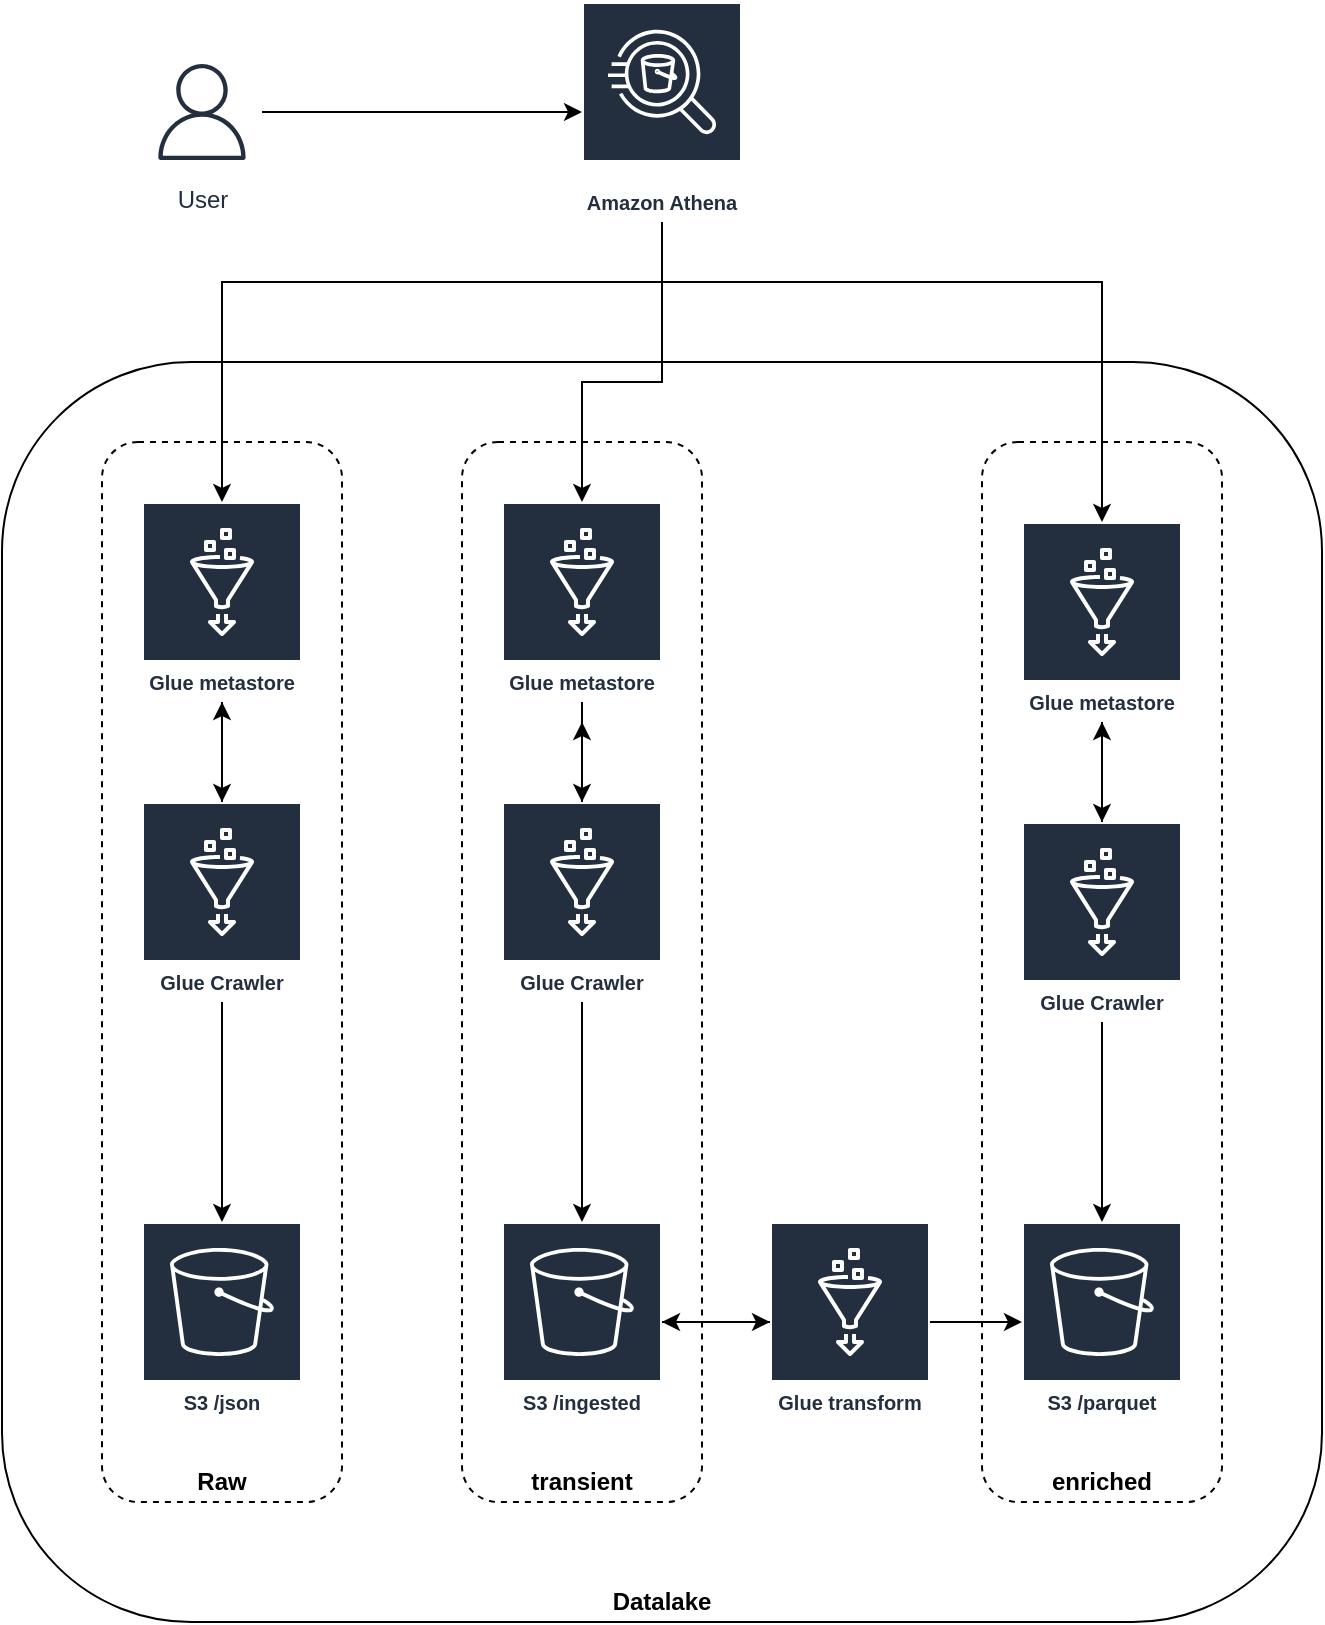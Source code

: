 <mxfile version="13.0.9" type="google"><diagram id="HUqpgRxd0LWYmvHTJ9Sm" name="Page-1"><mxGraphModel dx="1188" dy="1770" grid="1" gridSize="10" guides="1" tooltips="1" connect="1" arrows="1" fold="1" page="1" pageScale="1" pageWidth="827" pageHeight="1169" math="0" shadow="0"><root><mxCell id="0"/><mxCell id="1" parent="0"/><mxCell id="z9tghUW8IrBbFQX1EZ18-33" value="" style="rounded=1;whiteSpace=wrap;html=1;" vertex="1" parent="1"><mxGeometry x="30" y="-100" width="660" height="630" as="geometry"/></mxCell><mxCell id="z9tghUW8IrBbFQX1EZ18-32" value="&lt;span style=&quot;color: rgba(0 , 0 , 0 , 0) ; font-family: monospace ; font-size: 0px&quot;&gt;%3CmxGraphModel%3E%3Croot%3E%3CmxCell%20id%3D%220%22%2F%3E%3CmxCell%20id%3D%221%22%20parent%3D%220%22%2F%3E%3CmxCell%20id%3D%222%22%20value%3D%22%26lt%3Bb%26gt%3BRaw%26lt%3B%2Fb%26gt%3B%22%20style%3D%22text%3Bhtml%3D1%3BstrokeColor%3Dnone%3BfillColor%3Dnone%3Balign%3Dcenter%3BverticalAlign%3Dmiddle%3BwhiteSpace%3Dwrap%3Brounded%3D0%3B%22%20vertex%3D%221%22%20parent%3D%221%22%3E%3CmxGeometry%20x%3D%22120%22%20y%3D%22450%22%20width%3D%2240%22%20height%3D%2220%22%20as%3D%22geometry%22%2F%3E%3C%2FmxCell%3E%3C%2Froot%3E%3C%2FmxGraphModel%3E&lt;/span&gt;" style="rounded=1;whiteSpace=wrap;html=1;dashed=1;" vertex="1" parent="1"><mxGeometry x="520" y="-60" width="120" height="530" as="geometry"/></mxCell><mxCell id="z9tghUW8IrBbFQX1EZ18-31" value="" style="rounded=1;whiteSpace=wrap;html=1;dashed=1;" vertex="1" parent="1"><mxGeometry x="260" y="-60" width="120" height="530" as="geometry"/></mxCell><mxCell id="z9tghUW8IrBbFQX1EZ18-28" value="" style="rounded=1;whiteSpace=wrap;html=1;dashed=1;" vertex="1" parent="1"><mxGeometry x="80" y="-60" width="120" height="530" as="geometry"/></mxCell><mxCell id="z9tghUW8IrBbFQX1EZ18-1" value="S3 /json" style="outlineConnect=0;fontColor=#232F3E;gradientColor=none;strokeColor=#ffffff;fillColor=#232F3E;dashed=0;verticalLabelPosition=middle;verticalAlign=bottom;align=center;html=1;whiteSpace=wrap;fontSize=10;fontStyle=1;spacing=3;shape=mxgraph.aws4.productIcon;prIcon=mxgraph.aws4.s3;" vertex="1" parent="1"><mxGeometry x="100" y="330" width="80" height="100" as="geometry"/></mxCell><mxCell id="z9tghUW8IrBbFQX1EZ18-10" style="edgeStyle=orthogonalEdgeStyle;rounded=0;orthogonalLoop=1;jettySize=auto;html=1;" edge="1" parent="1" source="z9tghUW8IrBbFQX1EZ18-2" target="z9tghUW8IrBbFQX1EZ18-8"><mxGeometry relative="1" as="geometry"><Array as="points"><mxPoint x="440" y="380"/><mxPoint x="440" y="380"/></Array></mxGeometry></mxCell><mxCell id="z9tghUW8IrBbFQX1EZ18-2" value="S3 /ingested" style="outlineConnect=0;fontColor=#232F3E;gradientColor=none;strokeColor=#ffffff;fillColor=#232F3E;dashed=0;verticalLabelPosition=middle;verticalAlign=bottom;align=center;html=1;whiteSpace=wrap;fontSize=10;fontStyle=1;spacing=3;shape=mxgraph.aws4.productIcon;prIcon=mxgraph.aws4.s3;" vertex="1" parent="1"><mxGeometry x="280" y="330" width="80" height="100" as="geometry"/></mxCell><mxCell id="z9tghUW8IrBbFQX1EZ18-3" value="S3 /parquet" style="outlineConnect=0;fontColor=#232F3E;gradientColor=none;strokeColor=#ffffff;fillColor=#232F3E;dashed=0;verticalLabelPosition=middle;verticalAlign=bottom;align=center;html=1;whiteSpace=wrap;fontSize=10;fontStyle=1;spacing=3;shape=mxgraph.aws4.productIcon;prIcon=mxgraph.aws4.s3;" vertex="1" parent="1"><mxGeometry x="540" y="330" width="80" height="100" as="geometry"/></mxCell><mxCell id="z9tghUW8IrBbFQX1EZ18-6" style="edgeStyle=orthogonalEdgeStyle;rounded=0;orthogonalLoop=1;jettySize=auto;html=1;" edge="1" parent="1" source="z9tghUW8IrBbFQX1EZ18-4" target="z9tghUW8IrBbFQX1EZ18-1"><mxGeometry relative="1" as="geometry"/></mxCell><mxCell id="z9tghUW8IrBbFQX1EZ18-23" style="edgeStyle=orthogonalEdgeStyle;rounded=0;orthogonalLoop=1;jettySize=auto;html=1;" edge="1" parent="1" source="z9tghUW8IrBbFQX1EZ18-4" target="z9tghUW8IrBbFQX1EZ18-13"><mxGeometry relative="1" as="geometry"/></mxCell><mxCell id="z9tghUW8IrBbFQX1EZ18-4" value="Glue Crawler" style="outlineConnect=0;fontColor=#232F3E;gradientColor=none;strokeColor=#ffffff;fillColor=#232F3E;dashed=0;verticalLabelPosition=middle;verticalAlign=bottom;align=center;html=1;whiteSpace=wrap;fontSize=10;fontStyle=1;spacing=3;shape=mxgraph.aws4.productIcon;prIcon=mxgraph.aws4.glue;" vertex="1" parent="1"><mxGeometry x="100" y="120" width="80" height="100" as="geometry"/></mxCell><mxCell id="z9tghUW8IrBbFQX1EZ18-7" style="edgeStyle=orthogonalEdgeStyle;rounded=0;orthogonalLoop=1;jettySize=auto;html=1;" edge="1" parent="1" source="z9tghUW8IrBbFQX1EZ18-5" target="z9tghUW8IrBbFQX1EZ18-2"><mxGeometry relative="1" as="geometry"/></mxCell><mxCell id="z9tghUW8IrBbFQX1EZ18-25" style="edgeStyle=orthogonalEdgeStyle;rounded=0;orthogonalLoop=1;jettySize=auto;html=1;" edge="1" parent="1" source="z9tghUW8IrBbFQX1EZ18-5"><mxGeometry relative="1" as="geometry"><mxPoint x="320" y="80" as="targetPoint"/></mxGeometry></mxCell><mxCell id="z9tghUW8IrBbFQX1EZ18-5" value="Glue Crawler" style="outlineConnect=0;fontColor=#232F3E;gradientColor=none;strokeColor=#ffffff;fillColor=#232F3E;dashed=0;verticalLabelPosition=middle;verticalAlign=bottom;align=center;html=1;whiteSpace=wrap;fontSize=10;fontStyle=1;spacing=3;shape=mxgraph.aws4.productIcon;prIcon=mxgraph.aws4.glue;" vertex="1" parent="1"><mxGeometry x="280" y="120" width="80" height="100" as="geometry"/></mxCell><mxCell id="z9tghUW8IrBbFQX1EZ18-9" style="edgeStyle=orthogonalEdgeStyle;rounded=0;orthogonalLoop=1;jettySize=auto;html=1;" edge="1" parent="1" source="z9tghUW8IrBbFQX1EZ18-8" target="z9tghUW8IrBbFQX1EZ18-3"><mxGeometry relative="1" as="geometry"/></mxCell><mxCell id="z9tghUW8IrBbFQX1EZ18-11" style="edgeStyle=orthogonalEdgeStyle;rounded=0;orthogonalLoop=1;jettySize=auto;html=1;" edge="1" parent="1" source="z9tghUW8IrBbFQX1EZ18-8" target="z9tghUW8IrBbFQX1EZ18-2"><mxGeometry relative="1" as="geometry"><Array as="points"><mxPoint x="440" y="380"/><mxPoint x="440" y="380"/></Array></mxGeometry></mxCell><mxCell id="z9tghUW8IrBbFQX1EZ18-8" value="Glue transform" style="outlineConnect=0;fontColor=#232F3E;gradientColor=none;strokeColor=#ffffff;fillColor=#232F3E;dashed=0;verticalLabelPosition=middle;verticalAlign=bottom;align=center;html=1;whiteSpace=wrap;fontSize=10;fontStyle=1;spacing=3;shape=mxgraph.aws4.productIcon;prIcon=mxgraph.aws4.glue;" vertex="1" parent="1"><mxGeometry x="414" y="330" width="80" height="100" as="geometry"/></mxCell><mxCell id="z9tghUW8IrBbFQX1EZ18-17" style="edgeStyle=orthogonalEdgeStyle;rounded=0;orthogonalLoop=1;jettySize=auto;html=1;" edge="1" parent="1" source="z9tghUW8IrBbFQX1EZ18-12" target="z9tghUW8IrBbFQX1EZ18-13"><mxGeometry relative="1" as="geometry"><Array as="points"><mxPoint x="360" y="-140"/><mxPoint x="140" y="-140"/></Array></mxGeometry></mxCell><mxCell id="z9tghUW8IrBbFQX1EZ18-18" style="edgeStyle=orthogonalEdgeStyle;rounded=0;orthogonalLoop=1;jettySize=auto;html=1;" edge="1" parent="1" source="z9tghUW8IrBbFQX1EZ18-12" target="z9tghUW8IrBbFQX1EZ18-14"><mxGeometry relative="1" as="geometry"><Array as="points"><mxPoint x="360" y="-90"/><mxPoint x="320" y="-90"/></Array></mxGeometry></mxCell><mxCell id="z9tghUW8IrBbFQX1EZ18-19" style="edgeStyle=orthogonalEdgeStyle;rounded=0;orthogonalLoop=1;jettySize=auto;html=1;" edge="1" parent="1" source="z9tghUW8IrBbFQX1EZ18-12" target="z9tghUW8IrBbFQX1EZ18-16"><mxGeometry relative="1" as="geometry"><Array as="points"><mxPoint x="360" y="-140"/><mxPoint x="580" y="-140"/></Array></mxGeometry></mxCell><mxCell id="z9tghUW8IrBbFQX1EZ18-12" value="Amazon Athena" style="outlineConnect=0;fontColor=#232F3E;gradientColor=none;strokeColor=#ffffff;fillColor=#232F3E;dashed=0;verticalLabelPosition=middle;verticalAlign=bottom;align=center;html=1;whiteSpace=wrap;fontSize=10;fontStyle=1;spacing=3;shape=mxgraph.aws4.productIcon;prIcon=mxgraph.aws4.athena;" vertex="1" parent="1"><mxGeometry x="320" y="-280" width="80" height="110" as="geometry"/></mxCell><mxCell id="z9tghUW8IrBbFQX1EZ18-21" style="edgeStyle=orthogonalEdgeStyle;rounded=0;orthogonalLoop=1;jettySize=auto;html=1;" edge="1" parent="1" source="z9tghUW8IrBbFQX1EZ18-13" target="z9tghUW8IrBbFQX1EZ18-4"><mxGeometry relative="1" as="geometry"/></mxCell><mxCell id="z9tghUW8IrBbFQX1EZ18-13" value="Glue metastore" style="outlineConnect=0;fontColor=#232F3E;gradientColor=none;strokeColor=#ffffff;fillColor=#232F3E;dashed=0;verticalLabelPosition=middle;verticalAlign=bottom;align=center;html=1;whiteSpace=wrap;fontSize=10;fontStyle=1;spacing=3;shape=mxgraph.aws4.productIcon;prIcon=mxgraph.aws4.glue;" vertex="1" parent="1"><mxGeometry x="100" y="-30" width="80" height="100" as="geometry"/></mxCell><mxCell id="z9tghUW8IrBbFQX1EZ18-20" style="edgeStyle=orthogonalEdgeStyle;rounded=0;orthogonalLoop=1;jettySize=auto;html=1;" edge="1" parent="1" source="z9tghUW8IrBbFQX1EZ18-14" target="z9tghUW8IrBbFQX1EZ18-5"><mxGeometry relative="1" as="geometry"/></mxCell><mxCell id="z9tghUW8IrBbFQX1EZ18-14" value="Glue metastore" style="outlineConnect=0;fontColor=#232F3E;gradientColor=none;strokeColor=#ffffff;fillColor=#232F3E;dashed=0;verticalLabelPosition=middle;verticalAlign=bottom;align=center;html=1;whiteSpace=wrap;fontSize=10;fontStyle=1;spacing=3;shape=mxgraph.aws4.productIcon;prIcon=mxgraph.aws4.glue;" vertex="1" parent="1"><mxGeometry x="280" y="-30" width="80" height="100" as="geometry"/></mxCell><mxCell id="z9tghUW8IrBbFQX1EZ18-24" style="edgeStyle=orthogonalEdgeStyle;rounded=0;orthogonalLoop=1;jettySize=auto;html=1;" edge="1" parent="1" source="z9tghUW8IrBbFQX1EZ18-15" target="z9tghUW8IrBbFQX1EZ18-16"><mxGeometry relative="1" as="geometry"/></mxCell><mxCell id="z9tghUW8IrBbFQX1EZ18-27" style="edgeStyle=orthogonalEdgeStyle;rounded=0;orthogonalLoop=1;jettySize=auto;html=1;" edge="1" parent="1" source="z9tghUW8IrBbFQX1EZ18-15" target="z9tghUW8IrBbFQX1EZ18-3"><mxGeometry relative="1" as="geometry"/></mxCell><mxCell id="z9tghUW8IrBbFQX1EZ18-15" value="Glue Crawler" style="outlineConnect=0;fontColor=#232F3E;gradientColor=none;strokeColor=#ffffff;fillColor=#232F3E;dashed=0;verticalLabelPosition=middle;verticalAlign=bottom;align=center;html=1;whiteSpace=wrap;fontSize=10;fontStyle=1;spacing=3;shape=mxgraph.aws4.productIcon;prIcon=mxgraph.aws4.glue;" vertex="1" parent="1"><mxGeometry x="540" y="130" width="80" height="100" as="geometry"/></mxCell><mxCell id="z9tghUW8IrBbFQX1EZ18-22" style="edgeStyle=orthogonalEdgeStyle;rounded=0;orthogonalLoop=1;jettySize=auto;html=1;" edge="1" parent="1" source="z9tghUW8IrBbFQX1EZ18-16" target="z9tghUW8IrBbFQX1EZ18-15"><mxGeometry relative="1" as="geometry"/></mxCell><mxCell id="z9tghUW8IrBbFQX1EZ18-16" value="Glue metastore" style="outlineConnect=0;fontColor=#232F3E;gradientColor=none;strokeColor=#ffffff;fillColor=#232F3E;dashed=0;verticalLabelPosition=middle;verticalAlign=bottom;align=center;html=1;whiteSpace=wrap;fontSize=10;fontStyle=1;spacing=3;shape=mxgraph.aws4.productIcon;prIcon=mxgraph.aws4.glue;" vertex="1" parent="1"><mxGeometry x="540" y="-20" width="80" height="100" as="geometry"/></mxCell><mxCell id="z9tghUW8IrBbFQX1EZ18-34" value="&lt;b&gt;Datalake&lt;/b&gt;" style="text;html=1;strokeColor=none;fillColor=none;align=center;verticalAlign=middle;whiteSpace=wrap;rounded=0;" vertex="1" parent="1"><mxGeometry x="340" y="510" width="40" height="20" as="geometry"/></mxCell><mxCell id="z9tghUW8IrBbFQX1EZ18-35" value="&lt;b&gt;Raw&lt;/b&gt;" style="text;html=1;strokeColor=none;fillColor=none;align=center;verticalAlign=middle;whiteSpace=wrap;rounded=0;" vertex="1" parent="1"><mxGeometry x="120" y="450" width="40" height="20" as="geometry"/></mxCell><mxCell id="z9tghUW8IrBbFQX1EZ18-36" value="&lt;b&gt;transient&lt;/b&gt;" style="text;html=1;strokeColor=none;fillColor=none;align=center;verticalAlign=middle;whiteSpace=wrap;rounded=0;" vertex="1" parent="1"><mxGeometry x="300" y="450" width="40" height="20" as="geometry"/></mxCell><mxCell id="z9tghUW8IrBbFQX1EZ18-37" value="&lt;b&gt;enriched&lt;/b&gt;" style="text;html=1;strokeColor=none;fillColor=none;align=center;verticalAlign=middle;whiteSpace=wrap;rounded=0;" vertex="1" parent="1"><mxGeometry x="560" y="450" width="40" height="20" as="geometry"/></mxCell><mxCell id="z9tghUW8IrBbFQX1EZ18-39" style="edgeStyle=orthogonalEdgeStyle;rounded=0;orthogonalLoop=1;jettySize=auto;html=1;" edge="1" parent="1" source="z9tghUW8IrBbFQX1EZ18-38" target="z9tghUW8IrBbFQX1EZ18-12"><mxGeometry relative="1" as="geometry"/></mxCell><mxCell id="z9tghUW8IrBbFQX1EZ18-38" value="User" style="outlineConnect=0;fontColor=#232F3E;gradientColor=none;strokeColor=#232F3E;fillColor=#ffffff;dashed=0;verticalLabelPosition=bottom;verticalAlign=top;align=center;html=1;fontSize=12;fontStyle=0;aspect=fixed;shape=mxgraph.aws4.resourceIcon;resIcon=mxgraph.aws4.user;" vertex="1" parent="1"><mxGeometry x="100" y="-255" width="60" height="60" as="geometry"/></mxCell></root></mxGraphModel></diagram></mxfile>